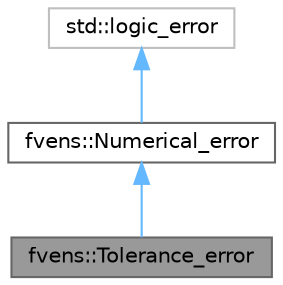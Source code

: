 digraph "fvens::Tolerance_error"
{
 // LATEX_PDF_SIZE
  bgcolor="transparent";
  edge [fontname=Helvetica,fontsize=10,labelfontname=Helvetica,labelfontsize=10];
  node [fontname=Helvetica,fontsize=10,shape=box,height=0.2,width=0.4];
  Node1 [id="Node000001",label="fvens::Tolerance_error",height=0.2,width=0.4,color="gray40", fillcolor="grey60", style="filled", fontcolor="black",tooltip="Exception thrown when some solver does not meet the required tolerance."];
  Node2 -> Node1 [id="edge1_Node000001_Node000002",dir="back",color="steelblue1",style="solid",tooltip=" "];
  Node2 [id="Node000002",label="fvens::Numerical_error",height=0.2,width=0.4,color="gray40", fillcolor="white", style="filled",URL="$classfvens_1_1Numerical__error.html",tooltip="Exception to throw on errors related to numerics."];
  Node3 -> Node2 [id="edge2_Node000002_Node000003",dir="back",color="steelblue1",style="solid",tooltip=" "];
  Node3 [id="Node000003",label="std::logic_error",height=0.2,width=0.4,color="grey75", fillcolor="white", style="filled",tooltip=" "];
}
